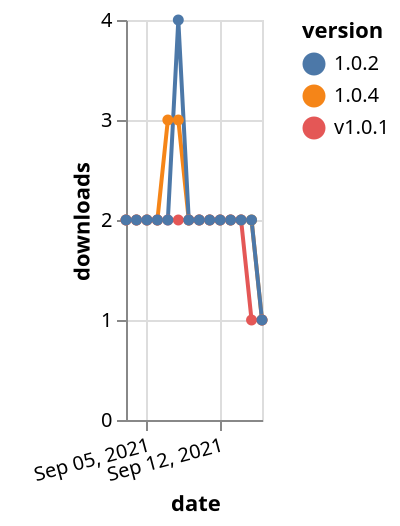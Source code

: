 {"$schema": "https://vega.github.io/schema/vega-lite/v5.json", "description": "A simple bar chart with embedded data.", "data": {"values": [{"date": "2021-09-03", "total": 313, "delta": 2, "version": "1.0.4"}, {"date": "2021-09-04", "total": 315, "delta": 2, "version": "1.0.4"}, {"date": "2021-09-05", "total": 317, "delta": 2, "version": "1.0.4"}, {"date": "2021-09-06", "total": 319, "delta": 2, "version": "1.0.4"}, {"date": "2021-09-07", "total": 322, "delta": 3, "version": "1.0.4"}, {"date": "2021-09-08", "total": 325, "delta": 3, "version": "1.0.4"}, {"date": "2021-09-09", "total": 327, "delta": 2, "version": "1.0.4"}, {"date": "2021-09-10", "total": 329, "delta": 2, "version": "1.0.4"}, {"date": "2021-09-11", "total": 331, "delta": 2, "version": "1.0.4"}, {"date": "2021-09-12", "total": 333, "delta": 2, "version": "1.0.4"}, {"date": "2021-09-13", "total": 335, "delta": 2, "version": "1.0.4"}, {"date": "2021-09-14", "total": 337, "delta": 2, "version": "1.0.4"}, {"date": "2021-09-15", "total": 339, "delta": 2, "version": "1.0.4"}, {"date": "2021-09-16", "total": 340, "delta": 1, "version": "1.0.4"}, {"date": "2021-09-03", "total": 1103, "delta": 2, "version": "v1.0.1"}, {"date": "2021-09-04", "total": 1105, "delta": 2, "version": "v1.0.1"}, {"date": "2021-09-05", "total": 1107, "delta": 2, "version": "v1.0.1"}, {"date": "2021-09-06", "total": 1109, "delta": 2, "version": "v1.0.1"}, {"date": "2021-09-07", "total": 1111, "delta": 2, "version": "v1.0.1"}, {"date": "2021-09-08", "total": 1113, "delta": 2, "version": "v1.0.1"}, {"date": "2021-09-09", "total": 1115, "delta": 2, "version": "v1.0.1"}, {"date": "2021-09-10", "total": 1117, "delta": 2, "version": "v1.0.1"}, {"date": "2021-09-11", "total": 1119, "delta": 2, "version": "v1.0.1"}, {"date": "2021-09-12", "total": 1121, "delta": 2, "version": "v1.0.1"}, {"date": "2021-09-13", "total": 1123, "delta": 2, "version": "v1.0.1"}, {"date": "2021-09-14", "total": 1125, "delta": 2, "version": "v1.0.1"}, {"date": "2021-09-15", "total": 1126, "delta": 1, "version": "v1.0.1"}, {"date": "2021-09-16", "total": 1127, "delta": 1, "version": "v1.0.1"}, {"date": "2021-09-03", "total": 1124, "delta": 2, "version": "1.0.2"}, {"date": "2021-09-04", "total": 1126, "delta": 2, "version": "1.0.2"}, {"date": "2021-09-05", "total": 1128, "delta": 2, "version": "1.0.2"}, {"date": "2021-09-06", "total": 1130, "delta": 2, "version": "1.0.2"}, {"date": "2021-09-07", "total": 1132, "delta": 2, "version": "1.0.2"}, {"date": "2021-09-08", "total": 1136, "delta": 4, "version": "1.0.2"}, {"date": "2021-09-09", "total": 1138, "delta": 2, "version": "1.0.2"}, {"date": "2021-09-10", "total": 1140, "delta": 2, "version": "1.0.2"}, {"date": "2021-09-11", "total": 1142, "delta": 2, "version": "1.0.2"}, {"date": "2021-09-12", "total": 1144, "delta": 2, "version": "1.0.2"}, {"date": "2021-09-13", "total": 1146, "delta": 2, "version": "1.0.2"}, {"date": "2021-09-14", "total": 1148, "delta": 2, "version": "1.0.2"}, {"date": "2021-09-15", "total": 1150, "delta": 2, "version": "1.0.2"}, {"date": "2021-09-16", "total": 1151, "delta": 1, "version": "1.0.2"}]}, "width": "container", "mark": {"type": "line", "point": {"filled": true}}, "encoding": {"x": {"field": "date", "type": "temporal", "timeUnit": "yearmonthdate", "title": "date", "axis": {"labelAngle": -15}}, "y": {"field": "delta", "type": "quantitative", "title": "downloads"}, "color": {"field": "version", "type": "nominal"}, "tooltip": {"field": "delta"}}}